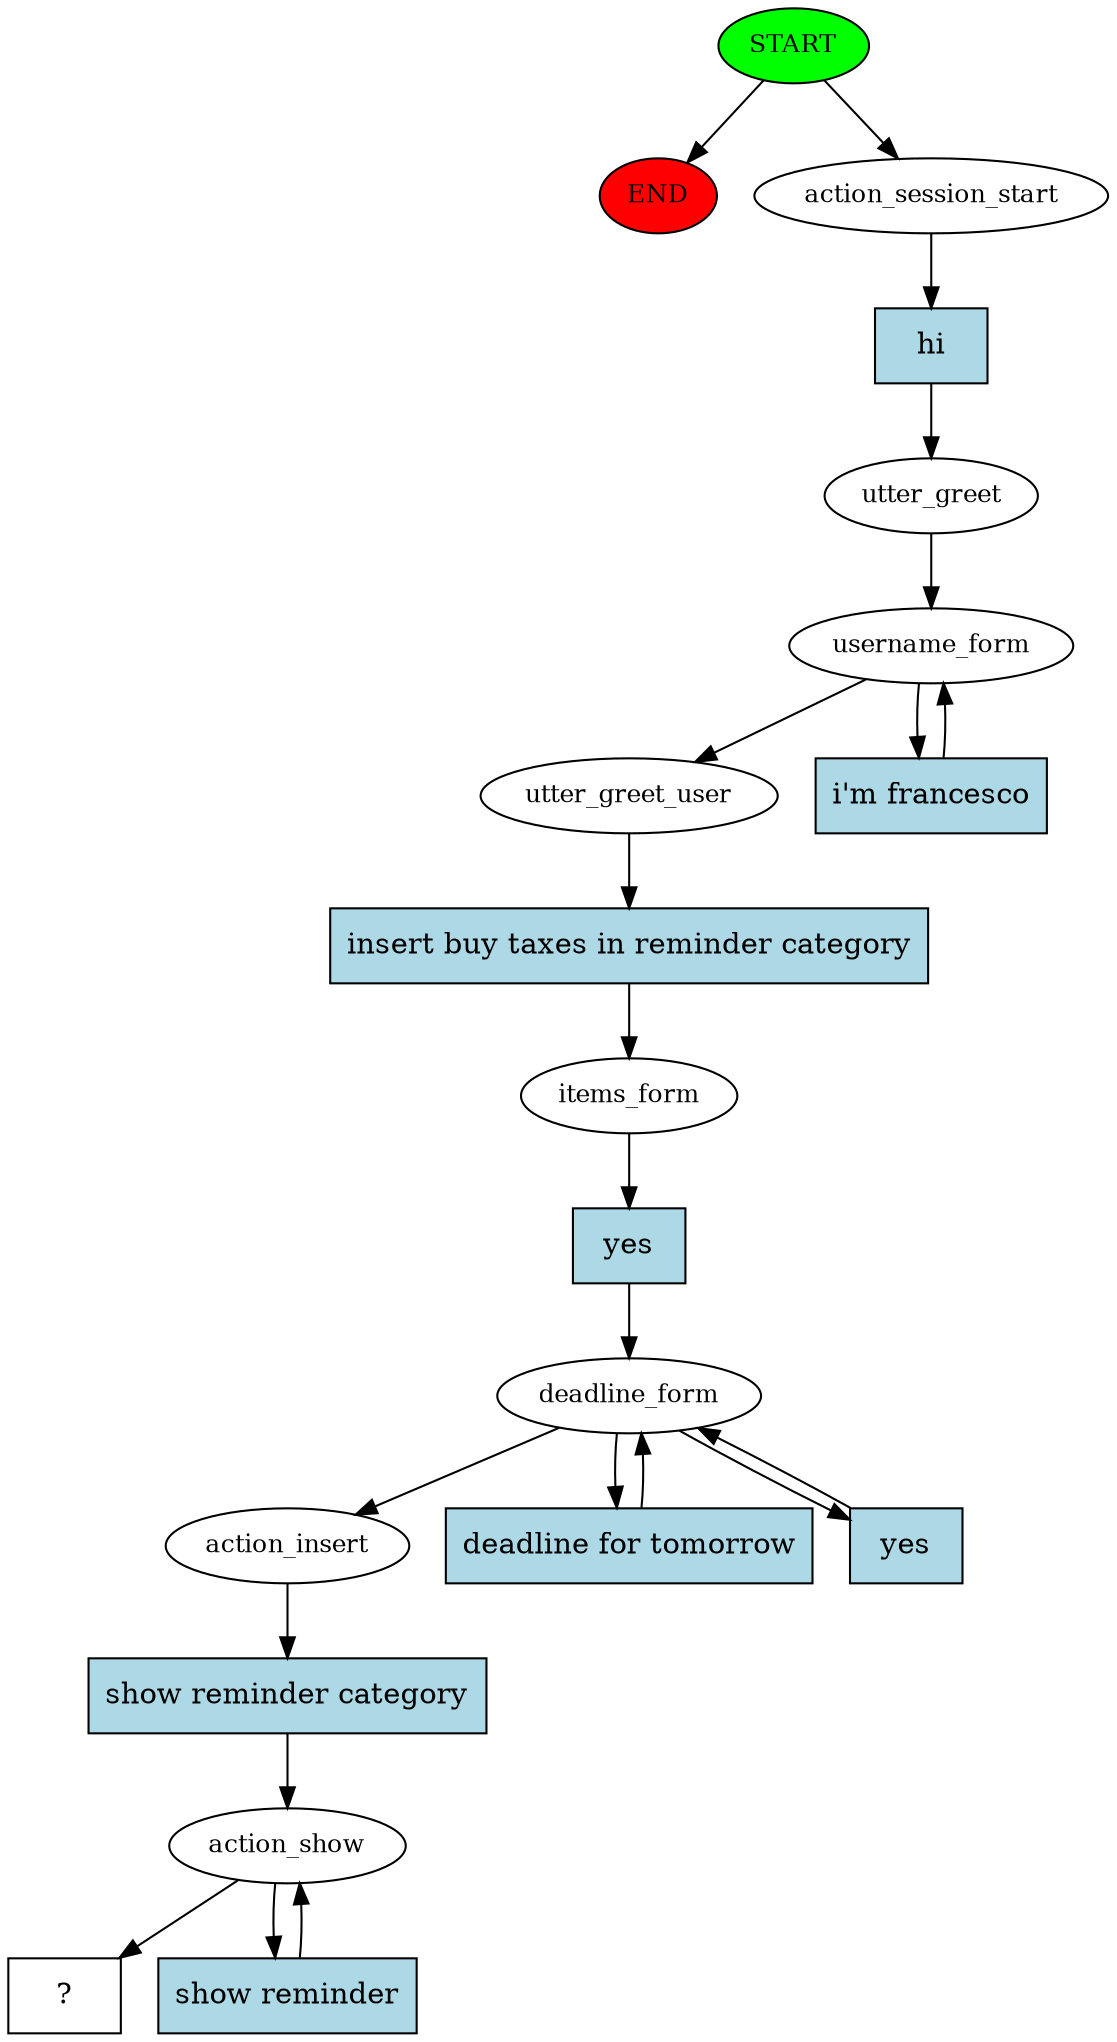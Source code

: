 digraph  {
0 [class="start active", fillcolor=green, fontsize=12, label=START, style=filled];
"-1" [class=end, fillcolor=red, fontsize=12, label=END, style=filled];
1 [class=active, fontsize=12, label=action_session_start];
2 [class=active, fontsize=12, label=utter_greet];
3 [class=active, fontsize=12, label=username_form];
5 [class=active, fontsize=12, label=utter_greet_user];
6 [class=active, fontsize=12, label=items_form];
7 [class=active, fontsize=12, label=deadline_form];
10 [class=active, fontsize=12, label=action_insert];
11 [class=active, fontsize=12, label=action_show];
13 [class="intent dashed active", label="  ?  ", shape=rect];
14 [class="intent active", fillcolor=lightblue, label=hi, shape=rect, style=filled];
15 [class="intent active", fillcolor=lightblue, label="i'm francesco", shape=rect, style=filled];
16 [class="intent active", fillcolor=lightblue, label="insert buy taxes in reminder category", shape=rect, style=filled];
17 [class="intent active", fillcolor=lightblue, label=yes, shape=rect, style=filled];
18 [class="intent active", fillcolor=lightblue, label="deadline for tomorrow", shape=rect, style=filled];
19 [class="intent active", fillcolor=lightblue, label=yes, shape=rect, style=filled];
20 [class="intent active", fillcolor=lightblue, label="show reminder category", shape=rect, style=filled];
21 [class="intent active", fillcolor=lightblue, label="show reminder", shape=rect, style=filled];
0 -> "-1"  [class="", key=NONE, label=""];
0 -> 1  [class=active, key=NONE, label=""];
1 -> 14  [class=active, key=0];
2 -> 3  [class=active, key=NONE, label=""];
3 -> 5  [class=active, key=NONE, label=""];
3 -> 15  [class=active, key=0];
5 -> 16  [class=active, key=0];
6 -> 17  [class=active, key=0];
7 -> 10  [class=active, key=NONE, label=""];
7 -> 18  [class=active, key=0];
7 -> 19  [class=active, key=0];
10 -> 20  [class=active, key=0];
11 -> 13  [class=active, key=NONE, label=""];
11 -> 21  [class=active, key=0];
14 -> 2  [class=active, key=0];
15 -> 3  [class=active, key=0];
16 -> 6  [class=active, key=0];
17 -> 7  [class=active, key=0];
18 -> 7  [class=active, key=0];
19 -> 7  [class=active, key=0];
20 -> 11  [class=active, key=0];
21 -> 11  [class=active, key=0];
}
